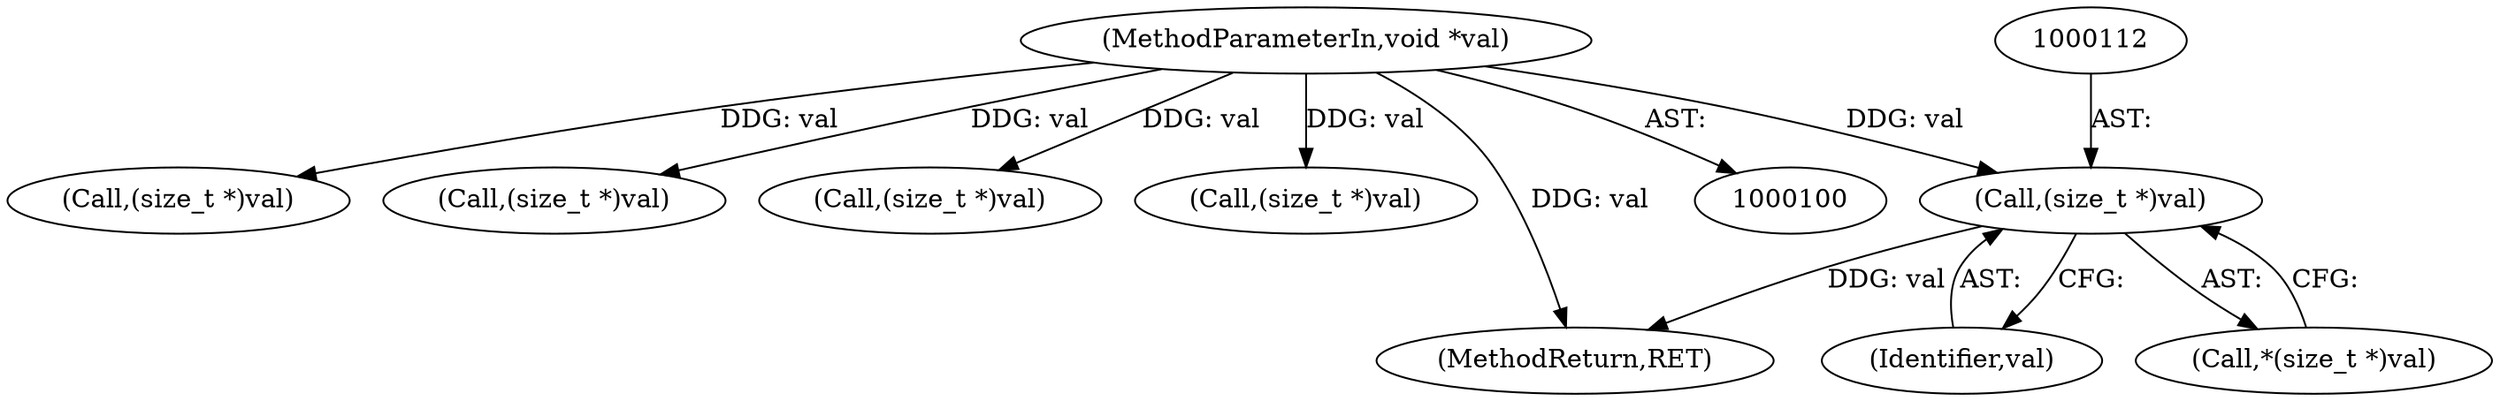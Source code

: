 digraph "0_file_ce90e05774dd77d86cfc8dfa6da57b32816841c4_0@pointer" {
"1000111" [label="(Call,(size_t *)val)"];
"1000103" [label="(MethodParameterIn,void *val)"];
"1000144" [label="(Call,(size_t *)val)"];
"1000113" [label="(Identifier,val)"];
"1000133" [label="(Call,(size_t *)val)"];
"1000155" [label="(Call,(size_t *)val)"];
"1000122" [label="(Call,(size_t *)val)"];
"1000170" [label="(MethodReturn,RET)"];
"1000103" [label="(MethodParameterIn,void *val)"];
"1000111" [label="(Call,(size_t *)val)"];
"1000110" [label="(Call,*(size_t *)val)"];
"1000111" -> "1000110"  [label="AST: "];
"1000111" -> "1000113"  [label="CFG: "];
"1000112" -> "1000111"  [label="AST: "];
"1000113" -> "1000111"  [label="AST: "];
"1000110" -> "1000111"  [label="CFG: "];
"1000111" -> "1000170"  [label="DDG: val"];
"1000103" -> "1000111"  [label="DDG: val"];
"1000103" -> "1000100"  [label="AST: "];
"1000103" -> "1000170"  [label="DDG: val"];
"1000103" -> "1000122"  [label="DDG: val"];
"1000103" -> "1000133"  [label="DDG: val"];
"1000103" -> "1000144"  [label="DDG: val"];
"1000103" -> "1000155"  [label="DDG: val"];
}
